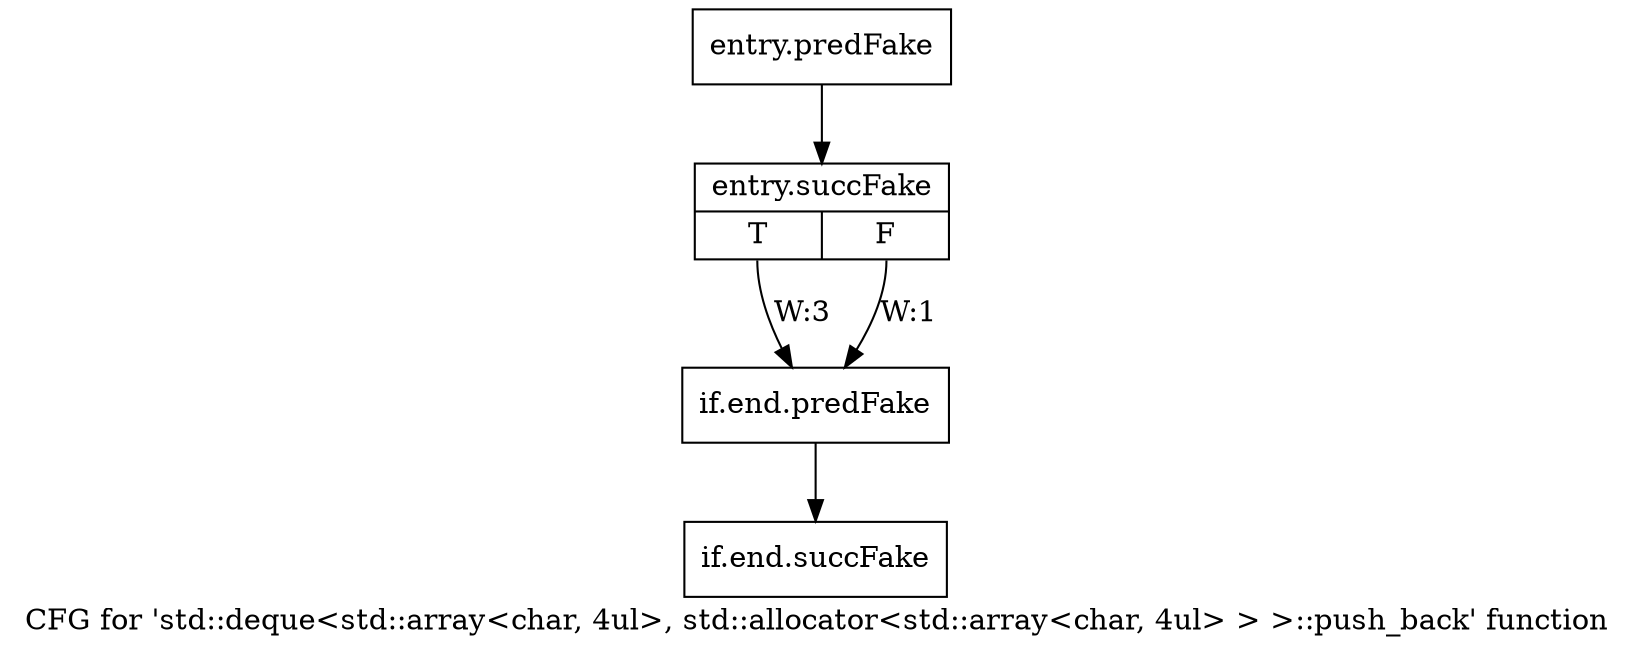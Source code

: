 digraph "CFG for 'std::deque\<std::array\<char, 4ul\>, std::allocator\<std::array\<char, 4ul\> \> \>::push_back' function" {
	label="CFG for 'std::deque\<std::array\<char, 4ul\>, std::allocator\<std::array\<char, 4ul\> \> \>::push_back' function";

	Node0x570d7d0 [shape=record,filename="",linenumber="",label="{entry.predFake}"];
	Node0x570d7d0 -> Node0x5907de0[ callList="" memoryops="" filename="/tools/Xilinx/Vitis_HLS/2023.1/tps/lnx64/gcc-8.3.0/lib/gcc/x86_64-pc-linux-gnu/8.3.0/../../../../include/c++/8.3.0/bits/stl_deque.h" execusionnum="2"];
	Node0x5907de0 [shape=record,filename="/tools/Xilinx/Vitis_HLS/2023.1/tps/lnx64/gcc-8.3.0/lib/gcc/x86_64-pc-linux-gnu/8.3.0/../../../../include/c++/8.3.0/bits/stl_deque.h",linenumber="1554",label="{entry.succFake|{<s0>T|<s1>F}}"];
	Node0x5907de0:s0 -> Node0x570e150[label="W:3" callList="" memoryops="" filename="/tools/Xilinx/Vitis_HLS/2023.1/tps/lnx64/gcc-8.3.0/lib/gcc/x86_64-pc-linux-gnu/8.3.0/../../../../include/c++/8.3.0/bits/stl_deque.h" execusionnum="2"];
	Node0x5907de0:s1 -> Node0x570e150[label="W:1" callList="" memoryops="" filename="/tools/Xilinx/Vitis_HLS/2023.1/tps/lnx64/gcc-8.3.0/lib/gcc/x86_64-pc-linux-gnu/8.3.0/../../../../include/c++/8.3.0/bits/stl_deque.h" execusionnum="0"];
	Node0x570e150 [shape=record,filename="/tools/Xilinx/Vitis_HLS/2023.1/tps/lnx64/gcc-8.3.0/lib/gcc/x86_64-pc-linux-gnu/8.3.0/../../../../include/c++/8.3.0/bits/stl_deque.h",linenumber="1563",label="{if.end.predFake}"];
	Node0x570e150 -> Node0x5907cc0[ callList="" memoryops="" filename="/tools/Xilinx/Vitis_HLS/2023.1/tps/lnx64/gcc-8.3.0/lib/gcc/x86_64-pc-linux-gnu/8.3.0/../../../../include/c++/8.3.0/bits/stl_deque.h" execusionnum="2"];
	Node0x5907cc0 [shape=record,filename="/tools/Xilinx/Vitis_HLS/2023.1/tps/lnx64/gcc-8.3.0/lib/gcc/x86_64-pc-linux-gnu/8.3.0/../../../../include/c++/8.3.0/bits/stl_deque.h",linenumber="1563",label="{if.end.succFake}"];
}
